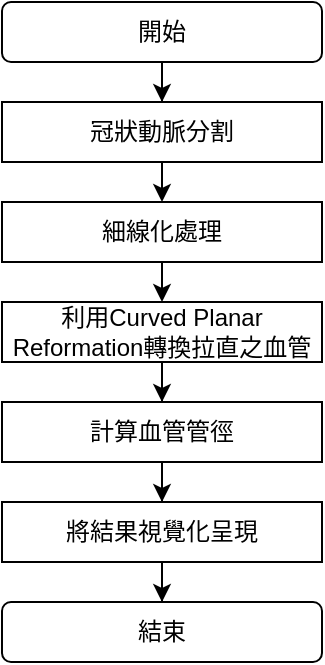 <mxfile version="14.9.6" type="device"><diagram id="C5RBs43oDa-KdzZeNtuy" name="Page-1"><mxGraphModel dx="813" dy="422" grid="1" gridSize="10" guides="1" tooltips="1" connect="1" arrows="1" fold="1" page="1" pageScale="1" pageWidth="827" pageHeight="1169" math="0" shadow="0"><root><mxCell id="WIyWlLk6GJQsqaUBKTNV-0"/><mxCell id="WIyWlLk6GJQsqaUBKTNV-1" parent="WIyWlLk6GJQsqaUBKTNV-0"/><mxCell id="K6Ye7ZFWFsH9nTuGNcSS-0" style="edgeStyle=orthogonalEdgeStyle;rounded=0;orthogonalLoop=1;jettySize=auto;html=1;entryX=0.5;entryY=0;entryDx=0;entryDy=0;" edge="1" parent="WIyWlLk6GJQsqaUBKTNV-1" source="LBoECPN1NZA7rX5hV-G7-10" target="3vzvl6rmJWjRMsCWBCVX-5"><mxGeometry relative="1" as="geometry"/></mxCell><mxCell id="LBoECPN1NZA7rX5hV-G7-10" value="開始" style="rounded=1;whiteSpace=wrap;html=1;" parent="WIyWlLk6GJQsqaUBKTNV-1" vertex="1"><mxGeometry x="270" y="260" width="160" height="30" as="geometry"/></mxCell><mxCell id="3vzvl6rmJWjRMsCWBCVX-5" value="冠狀動脈分割" style="rounded=0;whiteSpace=wrap;html=1;" parent="WIyWlLk6GJQsqaUBKTNV-1" vertex="1"><mxGeometry x="270" y="310" width="160" height="30" as="geometry"/></mxCell><mxCell id="3vzvl6rmJWjRMsCWBCVX-19" value="結束" style="rounded=1;whiteSpace=wrap;html=1;" parent="WIyWlLk6GJQsqaUBKTNV-1" vertex="1"><mxGeometry x="270" y="560" width="160" height="30" as="geometry"/></mxCell><mxCell id="LMxEYmtbJyFfI68M9Rzo-4" value="細線化處理" style="rounded=0;whiteSpace=wrap;html=1;" parent="WIyWlLk6GJQsqaUBKTNV-1" vertex="1"><mxGeometry x="270" y="360" width="160" height="30" as="geometry"/></mxCell><mxCell id="LMxEYmtbJyFfI68M9Rzo-17" style="edgeStyle=orthogonalEdgeStyle;rounded=0;orthogonalLoop=1;jettySize=auto;html=1;entryX=0.5;entryY=0;entryDx=0;entryDy=0;exitX=0.5;exitY=1;exitDx=0;exitDy=0;" parent="WIyWlLk6GJQsqaUBKTNV-1" source="LMxEYmtbJyFfI68M9Rzo-4" target="LMxEYmtbJyFfI68M9Rzo-16" edge="1"><mxGeometry relative="1" as="geometry"><mxPoint x="350.029" y="340" as="sourcePoint"/></mxGeometry></mxCell><mxCell id="LMxEYmtbJyFfI68M9Rzo-19" style="edgeStyle=orthogonalEdgeStyle;rounded=0;orthogonalLoop=1;jettySize=auto;html=1;entryX=0.5;entryY=0;entryDx=0;entryDy=0;" parent="WIyWlLk6GJQsqaUBKTNV-1" source="LMxEYmtbJyFfI68M9Rzo-16" target="LMxEYmtbJyFfI68M9Rzo-20" edge="1"><mxGeometry relative="1" as="geometry"><mxPoint x="350" y="410" as="targetPoint"/></mxGeometry></mxCell><mxCell id="LMxEYmtbJyFfI68M9Rzo-16" value="利用Curved Planar Reformation轉換拉直之血管" style="rounded=0;whiteSpace=wrap;html=1;" parent="WIyWlLk6GJQsqaUBKTNV-1" vertex="1"><mxGeometry x="270" y="410" width="160" height="30" as="geometry"/></mxCell><mxCell id="LMxEYmtbJyFfI68M9Rzo-18" style="edgeStyle=orthogonalEdgeStyle;rounded=0;orthogonalLoop=1;jettySize=auto;html=1;exitX=0.5;exitY=1;exitDx=0;exitDy=0;" parent="WIyWlLk6GJQsqaUBKTNV-1" source="LMxEYmtbJyFfI68M9Rzo-16" target="LMxEYmtbJyFfI68M9Rzo-16" edge="1"><mxGeometry relative="1" as="geometry"/></mxCell><mxCell id="LMxEYmtbJyFfI68M9Rzo-25" style="edgeStyle=orthogonalEdgeStyle;rounded=0;orthogonalLoop=1;jettySize=auto;html=1;entryX=0.5;entryY=0;entryDx=0;entryDy=0;" parent="WIyWlLk6GJQsqaUBKTNV-1" source="LMxEYmtbJyFfI68M9Rzo-20" target="LMxEYmtbJyFfI68M9Rzo-24" edge="1"><mxGeometry relative="1" as="geometry"/></mxCell><mxCell id="LMxEYmtbJyFfI68M9Rzo-20" value="計算血管管徑" style="rounded=0;whiteSpace=wrap;html=1;" parent="WIyWlLk6GJQsqaUBKTNV-1" vertex="1"><mxGeometry x="270" y="460" width="160" height="30" as="geometry"/></mxCell><mxCell id="LMxEYmtbJyFfI68M9Rzo-26" style="edgeStyle=orthogonalEdgeStyle;rounded=0;orthogonalLoop=1;jettySize=auto;html=1;entryX=0.5;entryY=0;entryDx=0;entryDy=0;" parent="WIyWlLk6GJQsqaUBKTNV-1" source="LMxEYmtbJyFfI68M9Rzo-24" target="3vzvl6rmJWjRMsCWBCVX-19" edge="1"><mxGeometry relative="1" as="geometry"/></mxCell><mxCell id="LMxEYmtbJyFfI68M9Rzo-24" value="將結果視覺化呈現" style="rounded=0;whiteSpace=wrap;html=1;" parent="WIyWlLk6GJQsqaUBKTNV-1" vertex="1"><mxGeometry x="270" y="510" width="160" height="30" as="geometry"/></mxCell><mxCell id="LMxEYmtbJyFfI68M9Rzo-30" style="edgeStyle=orthogonalEdgeStyle;rounded=0;orthogonalLoop=1;jettySize=auto;html=1;entryX=0.5;entryY=0;entryDx=0;entryDy=0;exitX=0.5;exitY=1;exitDx=0;exitDy=0;" parent="WIyWlLk6GJQsqaUBKTNV-1" source="3vzvl6rmJWjRMsCWBCVX-5" target="LMxEYmtbJyFfI68M9Rzo-4" edge="1"><mxGeometry relative="1" as="geometry"><mxPoint x="350.029" y="240" as="sourcePoint"/></mxGeometry></mxCell></root></mxGraphModel></diagram></mxfile>